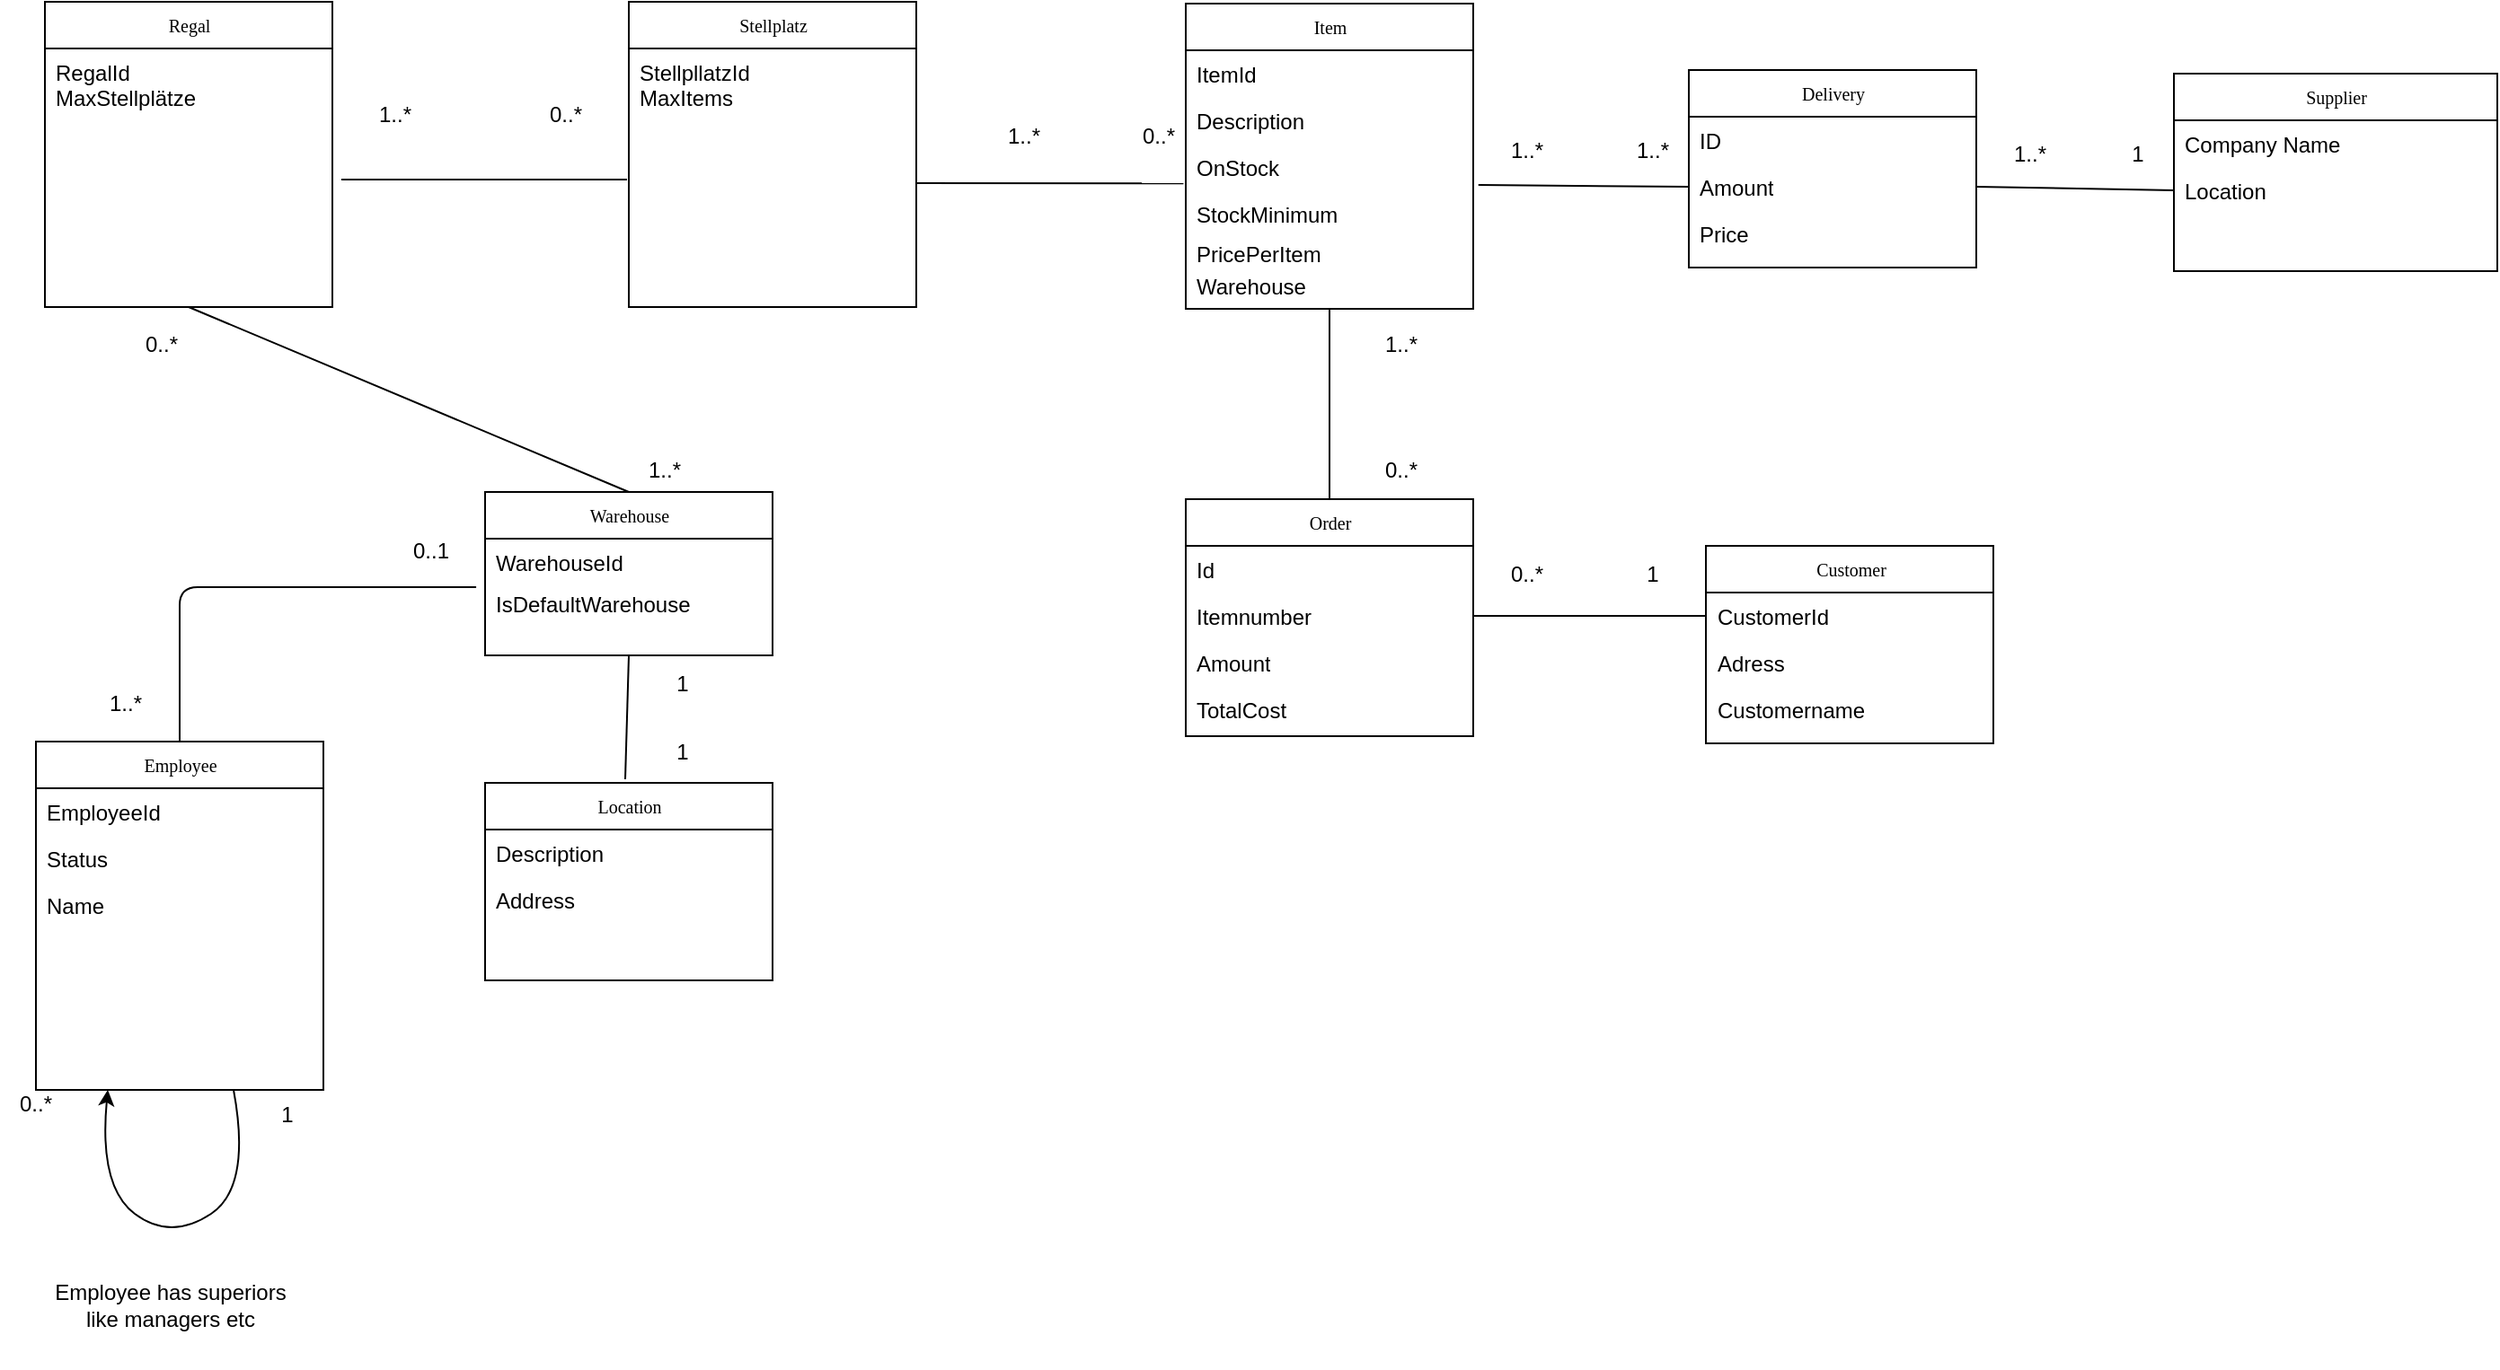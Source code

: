 <mxfile version="10.6.7" type="device"><diagram name="Page-1" id="c4acf3e9-155e-7222-9cf6-157b1a14988f"><mxGraphModel dx="1394" dy="747" grid="1" gridSize="10" guides="1" tooltips="1" connect="1" arrows="1" fold="1" page="1" pageScale="1" pageWidth="850" pageHeight="1100" background="#ffffff" math="0" shadow="0"><root><mxCell id="0"/><mxCell id="1" parent="0"/><mxCell id="17acba5748e5396b-20" value="Warehouse" style="swimlane;html=1;fontStyle=0;childLayout=stackLayout;horizontal=1;startSize=26;fillColor=none;horizontalStack=0;resizeParent=1;resizeLast=0;collapsible=1;marginBottom=0;swimlaneFillColor=#ffffff;rounded=0;shadow=0;comic=0;labelBackgroundColor=none;strokeColor=#000000;strokeWidth=1;fontFamily=Verdana;fontSize=10;fontColor=#000000;align=center;" parent="1" vertex="1"><mxGeometry x="300" y="294" width="160" height="91" as="geometry"/></mxCell><mxCell id="17acba5748e5396b-21" value="WarehouseId" style="text;html=1;strokeColor=none;fillColor=none;align=left;verticalAlign=top;spacingLeft=4;spacingRight=4;whiteSpace=wrap;overflow=hidden;rotatable=0;points=[[0,0.5],[1,0.5]];portConstraint=eastwest;" parent="17acba5748e5396b-20" vertex="1"><mxGeometry y="26" width="160" height="26" as="geometry"/></mxCell><mxCell id="5d2195bd80daf111-5" value="Employee" style="swimlane;html=1;fontStyle=0;childLayout=stackLayout;horizontal=1;startSize=26;fillColor=none;horizontalStack=0;resizeParent=1;resizeLast=0;collapsible=1;marginBottom=0;swimlaneFillColor=#ffffff;rounded=0;shadow=0;comic=0;labelBackgroundColor=none;strokeColor=#000000;strokeWidth=1;fontFamily=Verdana;fontSize=10;fontColor=#000000;align=center;" parent="1" vertex="1"><mxGeometry x="50" y="433" width="160" height="194" as="geometry"/></mxCell><mxCell id="5d2195bd80daf111-6" value="EmployeeId" style="text;html=1;strokeColor=none;fillColor=none;align=left;verticalAlign=top;spacingLeft=4;spacingRight=4;whiteSpace=wrap;overflow=hidden;rotatable=0;points=[[0,0.5],[1,0.5]];portConstraint=eastwest;" parent="5d2195bd80daf111-5" vertex="1"><mxGeometry y="26" width="160" height="26" as="geometry"/></mxCell><mxCell id="-CzGWDWgGAJHv6pXaAkT-1" value="Status" style="text;html=1;strokeColor=none;fillColor=none;align=left;verticalAlign=top;spacingLeft=4;spacingRight=4;whiteSpace=wrap;overflow=hidden;rotatable=0;points=[[0,0.5],[1,0.5]];portConstraint=eastwest;" parent="5d2195bd80daf111-5" vertex="1"><mxGeometry y="52" width="160" height="26" as="geometry"/></mxCell><mxCell id="5d2195bd80daf111-7" value="Name" style="text;html=1;strokeColor=none;fillColor=none;align=left;verticalAlign=top;spacingLeft=4;spacingRight=4;whiteSpace=wrap;overflow=hidden;rotatable=0;points=[[0,0.5],[1,0.5]];portConstraint=eastwest;" parent="5d2195bd80daf111-5" vertex="1"><mxGeometry y="78" width="160" height="88" as="geometry"/></mxCell><mxCell id="K6UXhp52KAGkbbiB28Cq-5" value="Item" style="swimlane;html=1;fontStyle=0;childLayout=stackLayout;horizontal=1;startSize=26;fillColor=none;horizontalStack=0;resizeParent=1;resizeLast=0;collapsible=1;marginBottom=0;swimlaneFillColor=#ffffff;rounded=0;shadow=0;comic=0;labelBackgroundColor=none;strokeColor=#000000;strokeWidth=1;fontFamily=Verdana;fontSize=10;fontColor=#000000;align=center;" parent="1" vertex="1"><mxGeometry x="690" y="22" width="160" height="170" as="geometry"/></mxCell><mxCell id="K6UXhp52KAGkbbiB28Cq-6" value="ItemId" style="text;html=1;strokeColor=none;fillColor=none;align=left;verticalAlign=top;spacingLeft=4;spacingRight=4;whiteSpace=wrap;overflow=hidden;rotatable=0;points=[[0,0.5],[1,0.5]];portConstraint=eastwest;" parent="K6UXhp52KAGkbbiB28Cq-5" vertex="1"><mxGeometry y="26" width="160" height="26" as="geometry"/></mxCell><mxCell id="K6UXhp52KAGkbbiB28Cq-7" value="Description" style="text;html=1;strokeColor=none;fillColor=none;align=left;verticalAlign=top;spacingLeft=4;spacingRight=4;whiteSpace=wrap;overflow=hidden;rotatable=0;points=[[0,0.5],[1,0.5]];portConstraint=eastwest;" parent="K6UXhp52KAGkbbiB28Cq-5" vertex="1"><mxGeometry y="52" width="160" height="26" as="geometry"/></mxCell><mxCell id="K6UXhp52KAGkbbiB28Cq-8" value="OnStock" style="text;html=1;strokeColor=none;fillColor=none;align=left;verticalAlign=top;spacingLeft=4;spacingRight=4;whiteSpace=wrap;overflow=hidden;rotatable=0;points=[[0,0.5],[1,0.5]];portConstraint=eastwest;" parent="K6UXhp52KAGkbbiB28Cq-5" vertex="1"><mxGeometry y="78" width="160" height="26" as="geometry"/></mxCell><mxCell id="K6UXhp52KAGkbbiB28Cq-49" value="&lt;div&gt;StockMinimum&lt;/div&gt;" style="text;html=1;strokeColor=none;fillColor=none;align=left;verticalAlign=top;spacingLeft=4;spacingRight=4;whiteSpace=wrap;overflow=hidden;rotatable=0;points=[[0,0.5],[1,0.5]];portConstraint=eastwest;" parent="K6UXhp52KAGkbbiB28Cq-5" vertex="1"><mxGeometry y="104" width="160" height="26" as="geometry"/></mxCell><mxCell id="K6UXhp52KAGkbbiB28Cq-9" value="Supplier" style="swimlane;html=1;fontStyle=0;childLayout=stackLayout;horizontal=1;startSize=26;fillColor=none;horizontalStack=0;resizeParent=1;resizeLast=0;collapsible=1;marginBottom=0;swimlaneFillColor=#ffffff;rounded=0;shadow=0;comic=0;labelBackgroundColor=none;strokeColor=#000000;strokeWidth=1;fontFamily=Verdana;fontSize=10;fontColor=#000000;align=center;" parent="1" vertex="1"><mxGeometry x="1240" y="61" width="180" height="110" as="geometry"><mxRectangle x="930" y="54" width="70" height="26" as="alternateBounds"/></mxGeometry></mxCell><mxCell id="K6UXhp52KAGkbbiB28Cq-10" value="Company Name" style="text;html=1;strokeColor=none;fillColor=none;align=left;verticalAlign=top;spacingLeft=4;spacingRight=4;whiteSpace=wrap;overflow=hidden;rotatable=0;points=[[0,0.5],[1,0.5]];portConstraint=eastwest;" parent="K6UXhp52KAGkbbiB28Cq-9" vertex="1"><mxGeometry y="26" width="180" height="26" as="geometry"/></mxCell><mxCell id="K6UXhp52KAGkbbiB28Cq-12" value="Location" style="text;html=1;strokeColor=none;fillColor=none;align=left;verticalAlign=top;spacingLeft=4;spacingRight=4;whiteSpace=wrap;overflow=hidden;rotatable=0;points=[[0,0.5],[1,0.5]];portConstraint=eastwest;" parent="K6UXhp52KAGkbbiB28Cq-9" vertex="1"><mxGeometry y="52" width="180" height="26" as="geometry"/></mxCell><mxCell id="K6UXhp52KAGkbbiB28Cq-15" value="1..*" style="text;html=1;strokeColor=none;fillColor=none;align=center;verticalAlign=middle;whiteSpace=wrap;rounded=0;" parent="1" vertex="1"><mxGeometry x="580" y="86" width="40" height="20" as="geometry"/></mxCell><mxCell id="K6UXhp52KAGkbbiB28Cq-47" style="edgeStyle=orthogonalEdgeStyle;rounded=0;orthogonalLoop=1;jettySize=auto;html=1;exitX=0.75;exitY=0;exitDx=0;exitDy=0;" parent="1" source="K6UXhp52KAGkbbiB28Cq-16" edge="1"><mxGeometry relative="1" as="geometry"><mxPoint x="687.833" y="86.333" as="targetPoint"/></mxGeometry></mxCell><mxCell id="K6UXhp52KAGkbbiB28Cq-16" value="0..*" style="text;html=1;strokeColor=none;fillColor=none;align=center;verticalAlign=middle;whiteSpace=wrap;rounded=0;" parent="1" vertex="1"><mxGeometry x="650" y="86" width="50" height="20" as="geometry"/></mxCell><mxCell id="K6UXhp52KAGkbbiB28Cq-20" value="" style="endArrow=none;html=1;entryX=-0.008;entryY=0.853;entryDx=0;entryDy=0;entryPerimeter=0;" parent="1" target="K6UXhp52KAGkbbiB28Cq-8" edge="1"><mxGeometry width="50" height="50" relative="1" as="geometry"><mxPoint x="540" y="122" as="sourcePoint"/><mxPoint x="345" y="117" as="targetPoint"/></mxGeometry></mxCell><mxCell id="K6UXhp52KAGkbbiB28Cq-25" value="Delivery" style="swimlane;html=1;fontStyle=0;childLayout=stackLayout;horizontal=1;startSize=26;fillColor=none;horizontalStack=0;resizeParent=1;resizeLast=0;collapsible=1;marginBottom=0;swimlaneFillColor=#ffffff;rounded=0;shadow=0;comic=0;labelBackgroundColor=none;strokeColor=#000000;strokeWidth=1;fontFamily=Verdana;fontSize=10;fontColor=#000000;align=center;" parent="1" vertex="1"><mxGeometry x="970" y="59" width="160" height="110" as="geometry"/></mxCell><mxCell id="K6UXhp52KAGkbbiB28Cq-26" value="ID" style="text;html=1;strokeColor=none;fillColor=none;align=left;verticalAlign=top;spacingLeft=4;spacingRight=4;whiteSpace=wrap;overflow=hidden;rotatable=0;points=[[0,0.5],[1,0.5]];portConstraint=eastwest;" parent="K6UXhp52KAGkbbiB28Cq-25" vertex="1"><mxGeometry y="26" width="160" height="26" as="geometry"/></mxCell><mxCell id="K6UXhp52KAGkbbiB28Cq-28" value="Amount" style="text;html=1;strokeColor=none;fillColor=none;align=left;verticalAlign=top;spacingLeft=4;spacingRight=4;whiteSpace=wrap;overflow=hidden;rotatable=0;points=[[0,0.5],[1,0.5]];portConstraint=eastwest;" parent="K6UXhp52KAGkbbiB28Cq-25" vertex="1"><mxGeometry y="52" width="160" height="26" as="geometry"/></mxCell><mxCell id="K6UXhp52KAGkbbiB28Cq-58" value="Price" style="text;html=1;strokeColor=none;fillColor=none;align=left;verticalAlign=top;spacingLeft=4;spacingRight=4;whiteSpace=wrap;overflow=hidden;rotatable=0;points=[[0,0.5],[1,0.5]];portConstraint=eastwest;" parent="K6UXhp52KAGkbbiB28Cq-25" vertex="1"><mxGeometry y="78" width="160" height="26" as="geometry"/></mxCell><mxCell id="K6UXhp52KAGkbbiB28Cq-29" value="Order" style="swimlane;html=1;fontStyle=0;childLayout=stackLayout;horizontal=1;startSize=26;fillColor=none;horizontalStack=0;resizeParent=1;resizeLast=0;collapsible=1;marginBottom=0;swimlaneFillColor=#ffffff;rounded=0;shadow=0;comic=0;labelBackgroundColor=none;strokeColor=#000000;strokeWidth=1;fontFamily=Verdana;fontSize=10;fontColor=#000000;align=center;" parent="1" vertex="1"><mxGeometry x="690" y="298" width="160" height="132" as="geometry"/></mxCell><mxCell id="K6UXhp52KAGkbbiB28Cq-30" value="Id" style="text;html=1;strokeColor=none;fillColor=none;align=left;verticalAlign=top;spacingLeft=4;spacingRight=4;whiteSpace=wrap;overflow=hidden;rotatable=0;points=[[0,0.5],[1,0.5]];portConstraint=eastwest;" parent="K6UXhp52KAGkbbiB28Cq-29" vertex="1"><mxGeometry y="26" width="160" height="26" as="geometry"/></mxCell><mxCell id="K6UXhp52KAGkbbiB28Cq-31" value="Itemnumber" style="text;html=1;strokeColor=none;fillColor=none;align=left;verticalAlign=top;spacingLeft=4;spacingRight=4;whiteSpace=wrap;overflow=hidden;rotatable=0;points=[[0,0.5],[1,0.5]];portConstraint=eastwest;" parent="K6UXhp52KAGkbbiB28Cq-29" vertex="1"><mxGeometry y="52" width="160" height="26" as="geometry"/></mxCell><mxCell id="K6UXhp52KAGkbbiB28Cq-32" value="Amount" style="text;html=1;strokeColor=none;fillColor=none;align=left;verticalAlign=top;spacingLeft=4;spacingRight=4;whiteSpace=wrap;overflow=hidden;rotatable=0;points=[[0,0.5],[1,0.5]];portConstraint=eastwest;" parent="K6UXhp52KAGkbbiB28Cq-29" vertex="1"><mxGeometry y="78" width="160" height="26" as="geometry"/></mxCell><mxCell id="K6UXhp52KAGkbbiB28Cq-38" value="TotalCost" style="text;html=1;strokeColor=none;fillColor=none;align=left;verticalAlign=top;spacingLeft=4;spacingRight=4;whiteSpace=wrap;overflow=hidden;rotatable=0;points=[[0,0.5],[1,0.5]];portConstraint=eastwest;" parent="K6UXhp52KAGkbbiB28Cq-29" vertex="1"><mxGeometry y="104" width="160" height="26" as="geometry"/></mxCell><mxCell id="K6UXhp52KAGkbbiB28Cq-33" value="Customer" style="swimlane;html=1;fontStyle=0;childLayout=stackLayout;horizontal=1;startSize=26;fillColor=none;horizontalStack=0;resizeParent=1;resizeLast=0;collapsible=1;marginBottom=0;swimlaneFillColor=#ffffff;rounded=0;shadow=0;comic=0;labelBackgroundColor=none;strokeColor=#000000;strokeWidth=1;fontFamily=Verdana;fontSize=10;fontColor=#000000;align=center;" parent="1" vertex="1"><mxGeometry x="979.5" y="324" width="160" height="110" as="geometry"/></mxCell><mxCell id="K6UXhp52KAGkbbiB28Cq-34" value="CustomerId" style="text;html=1;strokeColor=none;fillColor=none;align=left;verticalAlign=top;spacingLeft=4;spacingRight=4;whiteSpace=wrap;overflow=hidden;rotatable=0;points=[[0,0.5],[1,0.5]];portConstraint=eastwest;" parent="K6UXhp52KAGkbbiB28Cq-33" vertex="1"><mxGeometry y="26" width="160" height="26" as="geometry"/></mxCell><mxCell id="K6UXhp52KAGkbbiB28Cq-35" value="Adress" style="text;html=1;strokeColor=none;fillColor=none;align=left;verticalAlign=top;spacingLeft=4;spacingRight=4;whiteSpace=wrap;overflow=hidden;rotatable=0;points=[[0,0.5],[1,0.5]];portConstraint=eastwest;" parent="K6UXhp52KAGkbbiB28Cq-33" vertex="1"><mxGeometry y="52" width="160" height="26" as="geometry"/></mxCell><mxCell id="K6UXhp52KAGkbbiB28Cq-36" value="Customername" style="text;html=1;strokeColor=none;fillColor=none;align=left;verticalAlign=top;spacingLeft=4;spacingRight=4;whiteSpace=wrap;overflow=hidden;rotatable=0;points=[[0,0.5],[1,0.5]];portConstraint=eastwest;" parent="K6UXhp52KAGkbbiB28Cq-33" vertex="1"><mxGeometry y="78" width="160" height="26" as="geometry"/></mxCell><mxCell id="K6UXhp52KAGkbbiB28Cq-37" value="PricePerItem" style="text;html=1;strokeColor=none;fillColor=none;align=left;verticalAlign=top;spacingLeft=4;spacingRight=4;whiteSpace=wrap;overflow=hidden;rotatable=0;points=[[0,0.5],[1,0.5]];portConstraint=eastwest;" parent="1" vertex="1"><mxGeometry x="690" y="148" width="160" height="26" as="geometry"/></mxCell><mxCell id="K6UXhp52KAGkbbiB28Cq-40" value="" style="endArrow=none;html=1;entryX=0.5;entryY=1;entryDx=0;entryDy=0;exitX=0.5;exitY=0;exitDx=0;exitDy=0;" parent="1" source="K6UXhp52KAGkbbiB28Cq-29" target="K6UXhp52KAGkbbiB28Cq-5" edge="1"><mxGeometry width="50" height="50" relative="1" as="geometry"><mxPoint x="760" y="242" as="sourcePoint"/><mxPoint x="810" y="192" as="targetPoint"/></mxGeometry></mxCell><mxCell id="K6UXhp52KAGkbbiB28Cq-41" value="1..*" style="text;html=1;strokeColor=none;fillColor=none;align=center;verticalAlign=middle;whiteSpace=wrap;rounded=0;" parent="1" vertex="1"><mxGeometry x="790" y="202" width="40" height="20" as="geometry"/></mxCell><mxCell id="K6UXhp52KAGkbbiB28Cq-42" value="0..*" style="text;html=1;strokeColor=none;fillColor=none;align=center;verticalAlign=middle;whiteSpace=wrap;rounded=0;" parent="1" vertex="1"><mxGeometry x="790" y="272" width="40" height="20" as="geometry"/></mxCell><mxCell id="K6UXhp52KAGkbbiB28Cq-43" value="" style="endArrow=none;html=1;entryX=1;entryY=0.5;entryDx=0;entryDy=0;exitX=0;exitY=0.5;exitDx=0;exitDy=0;" parent="1" source="K6UXhp52KAGkbbiB28Cq-34" target="K6UXhp52KAGkbbiB28Cq-31" edge="1"><mxGeometry width="50" height="50" relative="1" as="geometry"><mxPoint x="750" y="452" as="sourcePoint"/><mxPoint x="800" y="402" as="targetPoint"/></mxGeometry></mxCell><mxCell id="K6UXhp52KAGkbbiB28Cq-44" value="0..*" style="text;html=1;strokeColor=none;fillColor=none;align=center;verticalAlign=middle;whiteSpace=wrap;rounded=0;" parent="1" vertex="1"><mxGeometry x="860" y="330" width="40" height="20" as="geometry"/></mxCell><mxCell id="K6UXhp52KAGkbbiB28Cq-45" value="1" style="text;html=1;strokeColor=none;fillColor=none;align=center;verticalAlign=middle;whiteSpace=wrap;rounded=0;" parent="1" vertex="1"><mxGeometry x="930" y="330" width="40" height="20" as="geometry"/></mxCell><mxCell id="K6UXhp52KAGkbbiB28Cq-50" value="Location" style="swimlane;html=1;fontStyle=0;childLayout=stackLayout;horizontal=1;startSize=26;fillColor=none;horizontalStack=0;resizeParent=1;resizeLast=0;collapsible=1;marginBottom=0;swimlaneFillColor=#ffffff;rounded=0;shadow=0;comic=0;labelBackgroundColor=none;strokeColor=#000000;strokeWidth=1;fontFamily=Verdana;fontSize=10;fontColor=#000000;align=center;" parent="1" vertex="1"><mxGeometry x="300" y="456" width="160" height="110" as="geometry"/></mxCell><mxCell id="K6UXhp52KAGkbbiB28Cq-52" value="Description" style="text;html=1;strokeColor=none;fillColor=none;align=left;verticalAlign=top;spacingLeft=4;spacingRight=4;whiteSpace=wrap;overflow=hidden;rotatable=0;points=[[0,0.5],[1,0.5]];portConstraint=eastwest;" parent="K6UXhp52KAGkbbiB28Cq-50" vertex="1"><mxGeometry y="26" width="160" height="26" as="geometry"/></mxCell><mxCell id="K6UXhp52KAGkbbiB28Cq-53" value="&lt;div&gt;Address&lt;/div&gt;" style="text;html=1;strokeColor=none;fillColor=none;align=left;verticalAlign=top;spacingLeft=4;spacingRight=4;whiteSpace=wrap;overflow=hidden;rotatable=0;points=[[0,0.5],[1,0.5]];portConstraint=eastwest;" parent="K6UXhp52KAGkbbiB28Cq-50" vertex="1"><mxGeometry y="52" width="160" height="26" as="geometry"/></mxCell><mxCell id="K6UXhp52KAGkbbiB28Cq-54" value="" style="endArrow=none;html=1;entryX=0.5;entryY=1;entryDx=0;entryDy=0;" parent="1" target="17acba5748e5396b-20" edge="1"><mxGeometry width="50" height="50" relative="1" as="geometry"><mxPoint x="378" y="454" as="sourcePoint"/><mxPoint x="378" y="394" as="targetPoint"/></mxGeometry></mxCell><mxCell id="K6UXhp52KAGkbbiB28Cq-55" value="1" style="text;html=1;strokeColor=none;fillColor=none;align=center;verticalAlign=middle;whiteSpace=wrap;rounded=0;" parent="1" vertex="1"><mxGeometry x="390" y="391" width="40" height="20" as="geometry"/></mxCell><mxCell id="K6UXhp52KAGkbbiB28Cq-56" value="1" style="text;html=1;strokeColor=none;fillColor=none;align=center;verticalAlign=middle;whiteSpace=wrap;rounded=0;" parent="1" vertex="1"><mxGeometry x="390" y="429" width="40" height="20" as="geometry"/></mxCell><mxCell id="K6UXhp52KAGkbbiB28Cq-57" value="IsDefaultWarehouse" style="text;html=1;strokeColor=none;fillColor=none;align=left;verticalAlign=top;spacingLeft=4;spacingRight=4;whiteSpace=wrap;overflow=hidden;rotatable=0;points=[[0,0.5],[1,0.5]];portConstraint=eastwest;" parent="1" vertex="1"><mxGeometry x="300" y="343" width="160" height="26" as="geometry"/></mxCell><mxCell id="K6UXhp52KAGkbbiB28Cq-59" value="" style="endArrow=none;html=1;entryX=0;entryY=0.5;entryDx=0;entryDy=0;exitX=1;exitY=0.5;exitDx=0;exitDy=0;" parent="1" source="K6UXhp52KAGkbbiB28Cq-28" target="K6UXhp52KAGkbbiB28Cq-12" edge="1"><mxGeometry width="50" height="50" relative="1" as="geometry"><mxPoint x="1070" y="152" as="sourcePoint"/><mxPoint x="1120" y="102" as="targetPoint"/></mxGeometry></mxCell><mxCell id="K6UXhp52KAGkbbiB28Cq-60" value="1" style="text;html=1;strokeColor=none;fillColor=none;align=center;verticalAlign=middle;whiteSpace=wrap;rounded=0;" parent="1" vertex="1"><mxGeometry x="1200" y="96" width="40" height="20" as="geometry"/></mxCell><mxCell id="K6UXhp52KAGkbbiB28Cq-61" value="1..*" style="text;html=1;strokeColor=none;fillColor=none;align=center;verticalAlign=middle;whiteSpace=wrap;rounded=0;" parent="1" vertex="1"><mxGeometry x="1139.5" y="96" width="40" height="20" as="geometry"/></mxCell><mxCell id="K6UXhp52KAGkbbiB28Cq-62" value="" style="endArrow=none;html=1;entryX=0;entryY=0.5;entryDx=0;entryDy=0;exitX=1.018;exitY=-0.115;exitDx=0;exitDy=0;exitPerimeter=0;" parent="1" source="K6UXhp52KAGkbbiB28Cq-49" target="K6UXhp52KAGkbbiB28Cq-28" edge="1"><mxGeometry width="50" height="50" relative="1" as="geometry"><mxPoint x="850" y="152" as="sourcePoint"/><mxPoint x="900" y="102" as="targetPoint"/></mxGeometry></mxCell><mxCell id="K6UXhp52KAGkbbiB28Cq-63" value="1..*" style="text;html=1;strokeColor=none;fillColor=none;align=center;verticalAlign=middle;whiteSpace=wrap;rounded=0;" parent="1" vertex="1"><mxGeometry x="930" y="94" width="40" height="20" as="geometry"/></mxCell><mxCell id="K6UXhp52KAGkbbiB28Cq-64" value="1..*" style="text;html=1;strokeColor=none;fillColor=none;align=center;verticalAlign=middle;whiteSpace=wrap;rounded=0;" parent="1" vertex="1"><mxGeometry x="860" y="94" width="40" height="20" as="geometry"/></mxCell><mxCell id="UDm_mEUnDNgEjWGnbIVL-3" value="" style="endArrow=none;html=1;entryX=-0.031;entryY=0.154;entryDx=0;entryDy=0;entryPerimeter=0;exitX=0.5;exitY=0;exitDx=0;exitDy=0;" parent="1" source="5d2195bd80daf111-5" target="K6UXhp52KAGkbbiB28Cq-57" edge="1"><mxGeometry width="50" height="50" relative="1" as="geometry"><mxPoint x="100" y="416" as="sourcePoint"/><mxPoint x="20" y="376" as="targetPoint"/><Array as="points"><mxPoint x="130" y="347"/></Array></mxGeometry></mxCell><mxCell id="UDm_mEUnDNgEjWGnbIVL-9" value="0..1" style="text;html=1;strokeColor=none;fillColor=none;align=center;verticalAlign=middle;whiteSpace=wrap;rounded=0;" parent="1" vertex="1"><mxGeometry x="250" y="317" width="40" height="20" as="geometry"/></mxCell><mxCell id="UDm_mEUnDNgEjWGnbIVL-10" value="1..*" style="text;html=1;strokeColor=none;fillColor=none;align=center;verticalAlign=middle;whiteSpace=wrap;rounded=0;" parent="1" vertex="1"><mxGeometry x="80" y="402" width="40" height="20" as="geometry"/></mxCell><mxCell id="UDm_mEUnDNgEjWGnbIVL-14" value="1" style="text;html=1;strokeColor=none;fillColor=none;align=center;verticalAlign=middle;whiteSpace=wrap;rounded=0;" parent="1" vertex="1"><mxGeometry x="170" y="631" width="40" height="20" as="geometry"/></mxCell><mxCell id="UDm_mEUnDNgEjWGnbIVL-15" value="0..*" style="text;html=1;strokeColor=none;fillColor=none;align=center;verticalAlign=middle;whiteSpace=wrap;rounded=0;" parent="1" vertex="1"><mxGeometry x="30" y="625" width="40" height="20" as="geometry"/></mxCell><mxCell id="UDm_mEUnDNgEjWGnbIVL-16" value="Employee has superiors like managers etc" style="text;html=1;strokeColor=none;fillColor=none;align=center;verticalAlign=middle;whiteSpace=wrap;rounded=0;" parent="1" vertex="1"><mxGeometry x="50" y="712" width="150" height="70" as="geometry"/></mxCell><mxCell id="-CzGWDWgGAJHv6pXaAkT-2" value="Warehouse" style="text;html=1;strokeColor=none;fillColor=none;align=left;verticalAlign=top;spacingLeft=4;spacingRight=4;whiteSpace=wrap;overflow=hidden;rotatable=0;points=[[0,0.5],[1,0.5]];portConstraint=eastwest;" parent="1" vertex="1"><mxGeometry x="690" y="166" width="160" height="26" as="geometry"/></mxCell><mxCell id="vFCM-TZFIRredZ1Je5Jv-1" value="" style="curved=1;endArrow=classic;html=1;entryX=0.25;entryY=1;entryDx=0;entryDy=0;" parent="1" target="5d2195bd80daf111-5" edge="1"><mxGeometry width="50" height="50" relative="1" as="geometry"><mxPoint x="160" y="627" as="sourcePoint"/><mxPoint x="60" y="781" as="targetPoint"/><Array as="points"><mxPoint x="170" y="681"/><mxPoint x="125" y="711"/><mxPoint x="85" y="681"/></Array></mxGeometry></mxCell><mxCell id="WPgZYRScL8pmWRFTnHDI-4" value="Stellplatz" style="swimlane;html=1;fontStyle=0;childLayout=stackLayout;horizontal=1;startSize=26;fillColor=none;horizontalStack=0;resizeParent=1;resizeLast=0;collapsible=1;marginBottom=0;swimlaneFillColor=#ffffff;rounded=0;shadow=0;comic=0;labelBackgroundColor=none;strokeColor=#000000;strokeWidth=1;fontFamily=Verdana;fontSize=10;fontColor=#000000;align=center;" parent="1" vertex="1"><mxGeometry x="380" y="21" width="160" height="170" as="geometry"/></mxCell><mxCell id="WPgZYRScL8pmWRFTnHDI-5" value="StellpllatzId&lt;br&gt;MaxItems" style="text;html=1;strokeColor=none;fillColor=none;align=left;verticalAlign=top;spacingLeft=4;spacingRight=4;whiteSpace=wrap;overflow=hidden;rotatable=0;points=[[0,0.5],[1,0.5]];portConstraint=eastwest;" parent="WPgZYRScL8pmWRFTnHDI-4" vertex="1"><mxGeometry y="26" width="160" height="44" as="geometry"/></mxCell><mxCell id="WPgZYRScL8pmWRFTnHDI-9" value="Regal" style="swimlane;html=1;fontStyle=0;childLayout=stackLayout;horizontal=1;startSize=26;fillColor=none;horizontalStack=0;resizeParent=1;resizeLast=0;collapsible=1;marginBottom=0;swimlaneFillColor=#ffffff;rounded=0;shadow=0;comic=0;labelBackgroundColor=none;strokeColor=#000000;strokeWidth=1;fontFamily=Verdana;fontSize=10;fontColor=#000000;align=center;" parent="1" vertex="1"><mxGeometry x="55" y="21" width="160" height="170" as="geometry"/></mxCell><mxCell id="WPgZYRScL8pmWRFTnHDI-10" value="RegalId&lt;br&gt;MaxStellplätze" style="text;html=1;strokeColor=none;fillColor=none;align=left;verticalAlign=top;spacingLeft=4;spacingRight=4;whiteSpace=wrap;overflow=hidden;rotatable=0;points=[[0,0.5],[1,0.5]];portConstraint=eastwest;" parent="WPgZYRScL8pmWRFTnHDI-9" vertex="1"><mxGeometry y="26" width="160" height="44" as="geometry"/></mxCell><mxCell id="WPgZYRScL8pmWRFTnHDI-11" value="1..*" style="text;html=1;strokeColor=none;fillColor=none;align=center;verticalAlign=middle;whiteSpace=wrap;rounded=0;" parent="1" vertex="1"><mxGeometry x="230" y="74" width="40" height="20" as="geometry"/></mxCell><mxCell id="WPgZYRScL8pmWRFTnHDI-12" value="0..*" style="text;html=1;strokeColor=none;fillColor=none;align=center;verticalAlign=middle;whiteSpace=wrap;rounded=0;" parent="1" vertex="1"><mxGeometry x="320" y="74" width="50" height="20" as="geometry"/></mxCell><mxCell id="WPgZYRScL8pmWRFTnHDI-13" value="" style="endArrow=none;html=1;" parent="1" edge="1"><mxGeometry width="50" height="50" relative="1" as="geometry"><mxPoint x="220" y="120" as="sourcePoint"/><mxPoint x="379" y="120" as="targetPoint"/></mxGeometry></mxCell><mxCell id="WPgZYRScL8pmWRFTnHDI-15" value="" style="endArrow=none;html=1;exitX=0.5;exitY=1;exitDx=0;exitDy=0;entryX=0.5;entryY=0;entryDx=0;entryDy=0;" parent="1" source="WPgZYRScL8pmWRFTnHDI-9" target="17acba5748e5396b-20" edge="1"><mxGeometry width="50" height="50" relative="1" as="geometry"><mxPoint x="230" y="130" as="sourcePoint"/><mxPoint x="389" y="130" as="targetPoint"/></mxGeometry></mxCell><mxCell id="DHr-QbI0VYvDmsq2SAqt-1" value="1..*" style="text;html=1;strokeColor=none;fillColor=none;align=center;verticalAlign=middle;whiteSpace=wrap;rounded=0;" vertex="1" parent="1"><mxGeometry x="380" y="272" width="40" height="20" as="geometry"/></mxCell><mxCell id="DHr-QbI0VYvDmsq2SAqt-2" value="0..*" style="text;html=1;strokeColor=none;fillColor=none;align=center;verticalAlign=middle;whiteSpace=wrap;rounded=0;" vertex="1" parent="1"><mxGeometry x="95" y="202" width="50" height="20" as="geometry"/></mxCell></root></mxGraphModel></diagram></mxfile>